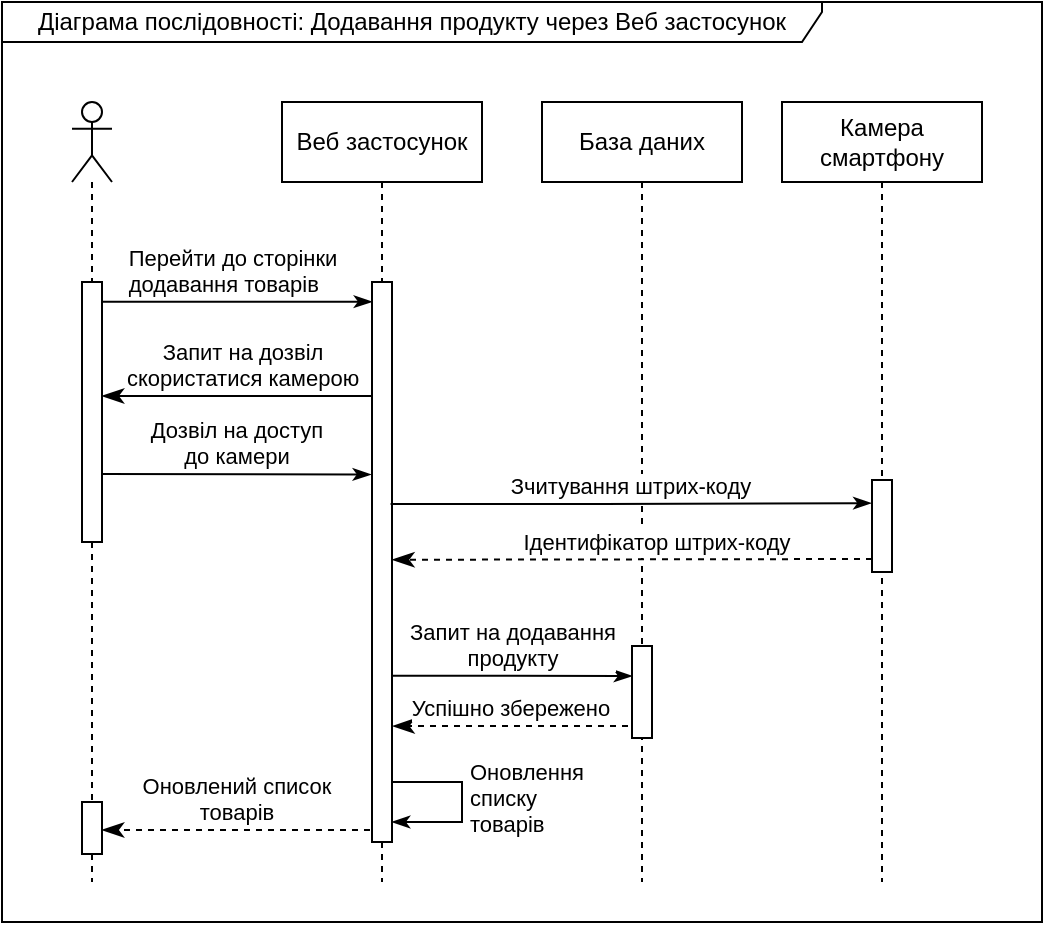 <mxfile version="12.3.0" type="device" pages="1"><diagram id="11mvGvtaKFrbVYMu2Vqn" name="Page-1"><mxGraphModel dx="1550" dy="361" grid="1" gridSize="10" guides="1" tooltips="1" connect="1" arrows="1" fold="1" page="1" pageScale="1" pageWidth="827" pageHeight="1169" math="0" shadow="0"><root><mxCell id="0"/><mxCell id="1" parent="0"/><mxCell id="BQjHS3zT5pgYZVOOXINB-1" value="Діаграма послідовності: Додавання продукту через Веб застосунок" style="shape=umlFrame;whiteSpace=wrap;html=1;width=410;height=20;" parent="1" vertex="1"><mxGeometry x="-90" y="20" width="520" height="460" as="geometry"/></mxCell><mxCell id="BQjHS3zT5pgYZVOOXINB-30" value="Оновлення &lt;br&gt;списку &lt;br&gt;товарів" style="edgeStyle=orthogonalEdgeStyle;html=1;align=left;spacingLeft=2;endArrow=classicThin;rounded=0;endFill=1;strokeWidth=1;" parent="1" edge="1"><mxGeometry relative="1" as="geometry"><mxPoint x="100" y="410" as="sourcePoint"/><Array as="points"><mxPoint x="140" y="410"/><mxPoint x="140" y="430"/><mxPoint x="105" y="430"/></Array><mxPoint x="105" y="430" as="targetPoint"/></mxGeometry></mxCell><mxCell id="BQjHS3zT5pgYZVOOXINB-19" value="&lt;div style=&quot;text-align: left&quot;&gt;Перейти до сторінки &lt;br&gt;додавання товарів&lt;/div&gt;" style="html=1;verticalAlign=bottom;endArrow=classicThin;entryX=0.45;entryY=0.256;entryDx=0;entryDy=0;entryPerimeter=0;endFill=1;" parent="1" source="BQjHS3zT5pgYZVOOXINB-16" edge="1" target="BQjHS3zT5pgYZVOOXINB-2"><mxGeometry width="80" relative="1" as="geometry"><mxPoint x="10" y="170" as="sourcePoint"/><mxPoint x="90" y="170" as="targetPoint"/></mxGeometry></mxCell><mxCell id="BQjHS3zT5pgYZVOOXINB-2" value="Веб застосунок" style="shape=umlLifeline;perimeter=lifelinePerimeter;whiteSpace=wrap;html=1;container=1;collapsible=0;recursiveResize=0;outlineConnect=0;" parent="1" vertex="1"><mxGeometry x="50" y="70" width="100" height="390" as="geometry"/></mxCell><mxCell id="BQjHS3zT5pgYZVOOXINB-6" value="" style="html=1;points=[];perimeter=orthogonalPerimeter;" parent="BQjHS3zT5pgYZVOOXINB-2" vertex="1"><mxGeometry x="45" y="90" width="10" height="280" as="geometry"/></mxCell><mxCell id="BQjHS3zT5pgYZVOOXINB-5" value="Камера смартфону" style="shape=umlLifeline;perimeter=lifelinePerimeter;whiteSpace=wrap;html=1;container=1;collapsible=0;recursiveResize=0;outlineConnect=0;" parent="1" vertex="1"><mxGeometry x="300" y="70" width="100" height="390" as="geometry"/></mxCell><mxCell id="BQjHS3zT5pgYZVOOXINB-31" value="" style="html=1;points=[];perimeter=orthogonalPerimeter;" parent="BQjHS3zT5pgYZVOOXINB-5" vertex="1"><mxGeometry x="45" y="189" width="10" height="46" as="geometry"/></mxCell><mxCell id="BQjHS3zT5pgYZVOOXINB-8" value="База даних" style="shape=umlLifeline;perimeter=lifelinePerimeter;whiteSpace=wrap;html=1;container=1;collapsible=0;recursiveResize=0;outlineConnect=0;" parent="1" vertex="1"><mxGeometry x="180" y="70" width="100" height="390" as="geometry"/></mxCell><mxCell id="BQjHS3zT5pgYZVOOXINB-12" value="" style="html=1;points=[];perimeter=orthogonalPerimeter;" parent="BQjHS3zT5pgYZVOOXINB-8" vertex="1"><mxGeometry x="45" y="272" width="10" height="46" as="geometry"/></mxCell><mxCell id="BQjHS3zT5pgYZVOOXINB-13" value="Запит на додавання&lt;br&gt;продукту" style="html=1;verticalAlign=bottom;endArrow=classicThin;entryX=0;entryY=0.326;entryDx=0;entryDy=0;entryPerimeter=0;exitX=1.015;exitY=0.703;exitDx=0;exitDy=0;exitPerimeter=0;endFill=1;" parent="1" source="BQjHS3zT5pgYZVOOXINB-6" target="BQjHS3zT5pgYZVOOXINB-12" edge="1"><mxGeometry relative="1" as="geometry"><mxPoint x="106.41" y="357.06" as="sourcePoint"/></mxGeometry></mxCell><mxCell id="BQjHS3zT5pgYZVOOXINB-14" value="Успішно збережено" style="html=1;verticalAlign=bottom;endArrow=classicThin;dashed=1;endSize=8;exitX=-0.2;exitY=0.87;exitDx=0;exitDy=0;exitPerimeter=0;entryX=1.022;entryY=0.793;entryDx=0;entryDy=0;entryPerimeter=0;endFill=1;" parent="1" source="BQjHS3zT5pgYZVOOXINB-12" edge="1" target="BQjHS3zT5pgYZVOOXINB-6"><mxGeometry relative="1" as="geometry"><mxPoint x="110" y="382" as="targetPoint"/></mxGeometry></mxCell><mxCell id="BQjHS3zT5pgYZVOOXINB-16" value="" style="shape=umlLifeline;participant=umlActor;perimeter=lifelinePerimeter;whiteSpace=wrap;html=1;container=1;collapsible=0;recursiveResize=0;verticalAlign=top;spacingTop=36;labelBackgroundColor=#ffffff;outlineConnect=0;" parent="1" vertex="1"><mxGeometry x="-55" y="70" width="20" height="390" as="geometry"/></mxCell><mxCell id="BQjHS3zT5pgYZVOOXINB-32" value="" style="html=1;points=[];perimeter=orthogonalPerimeter;" parent="BQjHS3zT5pgYZVOOXINB-16" vertex="1"><mxGeometry x="5" y="90" width="10" height="130" as="geometry"/></mxCell><mxCell id="z3Hlnlf97GmsjzYoZBSD-10" value="" style="html=1;points=[];perimeter=orthogonalPerimeter;" vertex="1" parent="BQjHS3zT5pgYZVOOXINB-16"><mxGeometry x="5" y="350" width="10" height="26" as="geometry"/></mxCell><mxCell id="z3Hlnlf97GmsjzYoZBSD-4" value="Зчитування штрих-коду" style="html=1;verticalAlign=bottom;endArrow=classicThin;exitX=0.929;exitY=0.375;exitDx=0;exitDy=0;exitPerimeter=0;entryX=-0.028;entryY=0.121;entryDx=0;entryDy=0;entryPerimeter=0;endFill=1;" edge="1" parent="1"><mxGeometry relative="1" as="geometry"><mxPoint x="104.29" y="271" as="sourcePoint"/><mxPoint x="344.72" y="270.566" as="targetPoint"/><Array as="points"><mxPoint x="200" y="271"/></Array></mxGeometry></mxCell><mxCell id="z3Hlnlf97GmsjzYoZBSD-5" value="" style="html=1;verticalAlign=bottom;endArrow=classicThin;dashed=1;endSize=8;exitX=0;exitY=0.95;entryX=1.015;entryY=0.496;entryDx=0;entryDy=0;entryPerimeter=0;endFill=1;" edge="1" parent="1" target="BQjHS3zT5pgYZVOOXINB-6"><mxGeometry relative="1" as="geometry"><mxPoint x="110" y="299" as="targetPoint"/><mxPoint x="345" y="298.5" as="sourcePoint"/></mxGeometry></mxCell><mxCell id="z3Hlnlf97GmsjzYoZBSD-9" value="&lt;font style=&quot;font-size: 11px&quot;&gt;Ідентифікатор штрих-коду&lt;/font&gt;" style="text;html=1;align=center;verticalAlign=middle;resizable=0;points=[];;labelBackgroundColor=#ffffff;" vertex="1" connectable="0" parent="z3Hlnlf97GmsjzYoZBSD-5"><mxGeometry x="-0.205" y="-4" relative="1" as="geometry"><mxPoint x="-12.5" y="-4.5" as="offset"/></mxGeometry></mxCell><mxCell id="z3Hlnlf97GmsjzYoZBSD-6" value="Запит на дозвіл&lt;br&gt;скористатися камерою" style="html=1;verticalAlign=bottom;endArrow=classicThin;endSize=8;exitX=0;exitY=0.95;endFill=1;" edge="1" parent="1"><mxGeometry x="-0.037" relative="1" as="geometry"><mxPoint x="-40" y="217" as="targetPoint"/><mxPoint x="95" y="217" as="sourcePoint"/><mxPoint as="offset"/></mxGeometry></mxCell><mxCell id="z3Hlnlf97GmsjzYoZBSD-7" value="Дозвіл на доступ &lt;br&gt;до камери" style="html=1;verticalAlign=bottom;endArrow=classicThin;entryX=-0.055;entryY=0.308;entryDx=0;entryDy=0;entryPerimeter=0;endFill=1;" edge="1" parent="1"><mxGeometry width="80" relative="1" as="geometry"><mxPoint x="-40" y="256" as="sourcePoint"/><mxPoint x="94.45" y="256.24" as="targetPoint"/></mxGeometry></mxCell><mxCell id="z3Hlnlf97GmsjzYoZBSD-11" value="Оновлений список &lt;br&gt;товарів" style="html=1;verticalAlign=bottom;endArrow=classicThin;dashed=1;endSize=8;exitX=-0.2;exitY=0.87;exitDx=0;exitDy=0;exitPerimeter=0;endFill=1;" edge="1" parent="1"><mxGeometry relative="1" as="geometry"><mxPoint x="-40" y="434" as="targetPoint"/><mxPoint x="94.0" y="434.02" as="sourcePoint"/></mxGeometry></mxCell></root></mxGraphModel></diagram></mxfile>